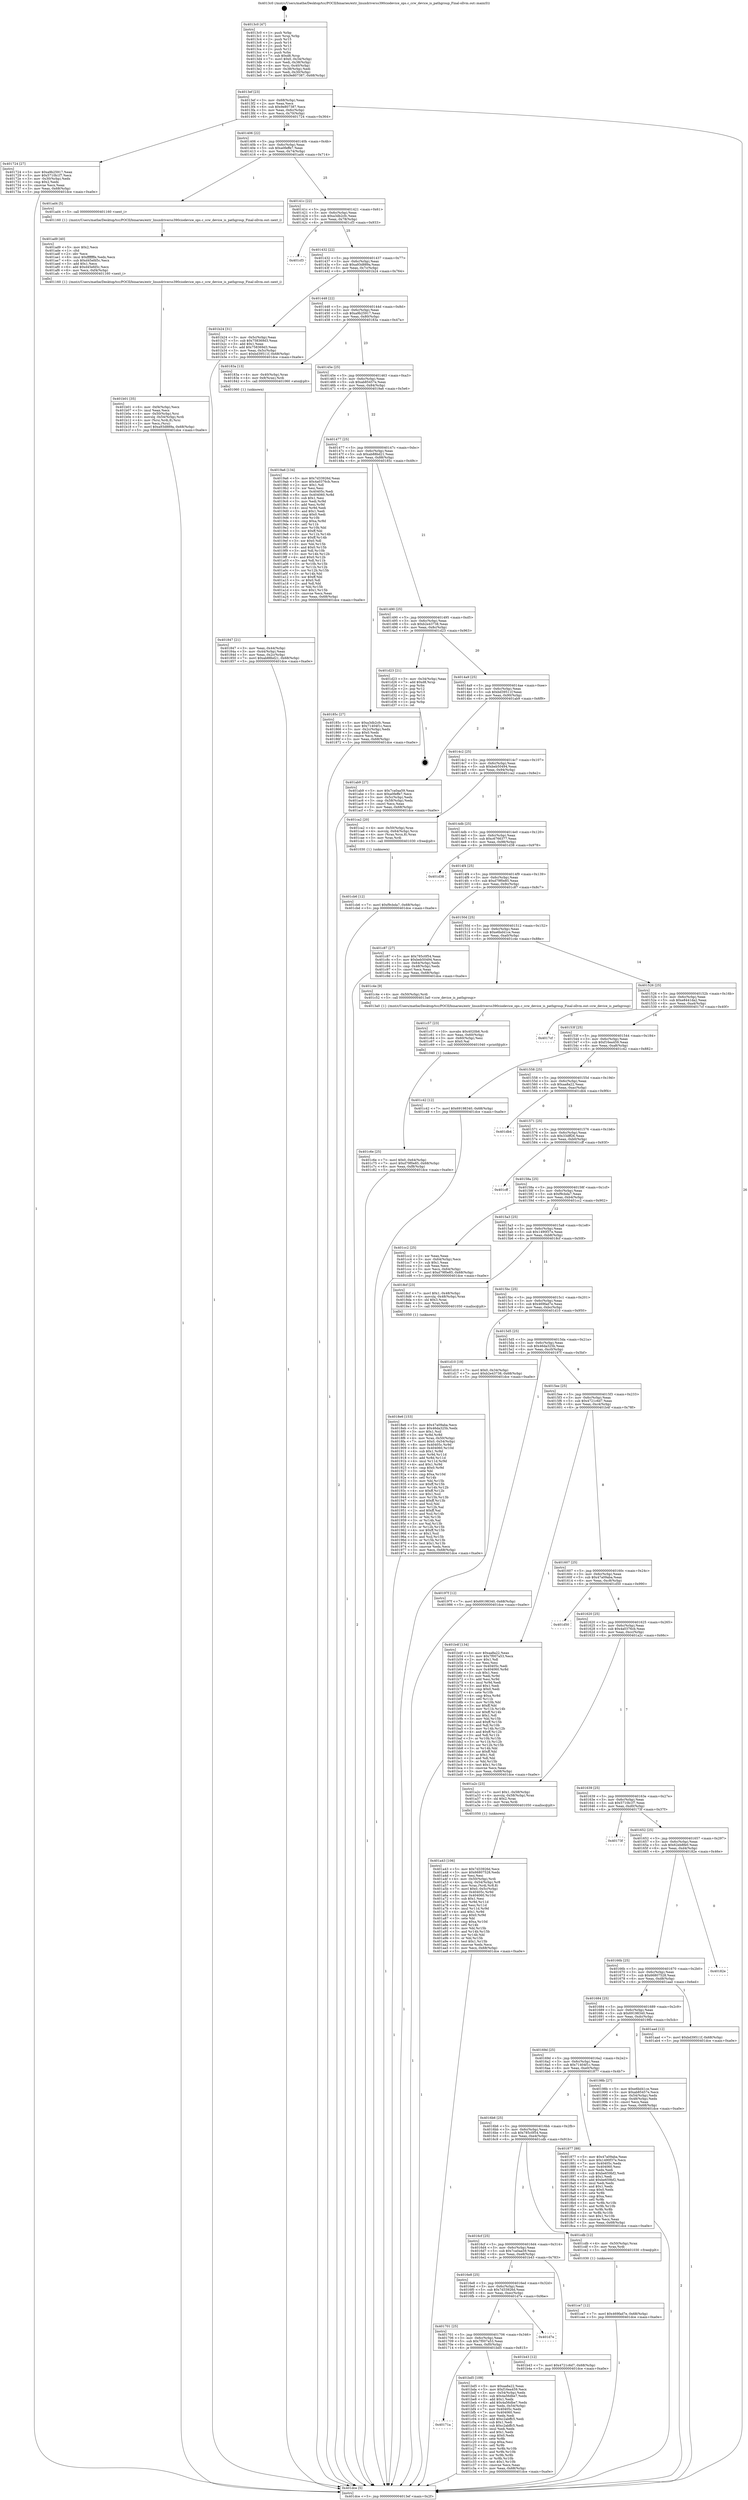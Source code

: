 digraph "0x4013c0" {
  label = "0x4013c0 (/mnt/c/Users/mathe/Desktop/tcc/POCII/binaries/extr_linuxdriverss390ciodevice_ops.c_ccw_device_is_pathgroup_Final-ollvm.out::main(0))"
  labelloc = "t"
  node[shape=record]

  Entry [label="",width=0.3,height=0.3,shape=circle,fillcolor=black,style=filled]
  "0x4013ef" [label="{
     0x4013ef [23]\l
     | [instrs]\l
     &nbsp;&nbsp;0x4013ef \<+3\>: mov -0x68(%rbp),%eax\l
     &nbsp;&nbsp;0x4013f2 \<+2\>: mov %eax,%ecx\l
     &nbsp;&nbsp;0x4013f4 \<+6\>: sub $0x9e807387,%ecx\l
     &nbsp;&nbsp;0x4013fa \<+3\>: mov %eax,-0x6c(%rbp)\l
     &nbsp;&nbsp;0x4013fd \<+3\>: mov %ecx,-0x70(%rbp)\l
     &nbsp;&nbsp;0x401400 \<+6\>: je 0000000000401724 \<main+0x364\>\l
  }"]
  "0x401724" [label="{
     0x401724 [27]\l
     | [instrs]\l
     &nbsp;&nbsp;0x401724 \<+5\>: mov $0xa9b25917,%eax\l
     &nbsp;&nbsp;0x401729 \<+5\>: mov $0x5710b1f7,%ecx\l
     &nbsp;&nbsp;0x40172e \<+3\>: mov -0x30(%rbp),%edx\l
     &nbsp;&nbsp;0x401731 \<+3\>: cmp $0x2,%edx\l
     &nbsp;&nbsp;0x401734 \<+3\>: cmovne %ecx,%eax\l
     &nbsp;&nbsp;0x401737 \<+3\>: mov %eax,-0x68(%rbp)\l
     &nbsp;&nbsp;0x40173a \<+5\>: jmp 0000000000401dce \<main+0xa0e\>\l
  }"]
  "0x401406" [label="{
     0x401406 [22]\l
     | [instrs]\l
     &nbsp;&nbsp;0x401406 \<+5\>: jmp 000000000040140b \<main+0x4b\>\l
     &nbsp;&nbsp;0x40140b \<+3\>: mov -0x6c(%rbp),%eax\l
     &nbsp;&nbsp;0x40140e \<+5\>: sub $0xa0feffe7,%eax\l
     &nbsp;&nbsp;0x401413 \<+3\>: mov %eax,-0x74(%rbp)\l
     &nbsp;&nbsp;0x401416 \<+6\>: je 0000000000401ad4 \<main+0x714\>\l
  }"]
  "0x401dce" [label="{
     0x401dce [5]\l
     | [instrs]\l
     &nbsp;&nbsp;0x401dce \<+5\>: jmp 00000000004013ef \<main+0x2f\>\l
  }"]
  "0x4013c0" [label="{
     0x4013c0 [47]\l
     | [instrs]\l
     &nbsp;&nbsp;0x4013c0 \<+1\>: push %rbp\l
     &nbsp;&nbsp;0x4013c1 \<+3\>: mov %rsp,%rbp\l
     &nbsp;&nbsp;0x4013c4 \<+2\>: push %r15\l
     &nbsp;&nbsp;0x4013c6 \<+2\>: push %r14\l
     &nbsp;&nbsp;0x4013c8 \<+2\>: push %r13\l
     &nbsp;&nbsp;0x4013ca \<+2\>: push %r12\l
     &nbsp;&nbsp;0x4013cc \<+1\>: push %rbx\l
     &nbsp;&nbsp;0x4013cd \<+7\>: sub $0xd8,%rsp\l
     &nbsp;&nbsp;0x4013d4 \<+7\>: movl $0x0,-0x34(%rbp)\l
     &nbsp;&nbsp;0x4013db \<+3\>: mov %edi,-0x38(%rbp)\l
     &nbsp;&nbsp;0x4013de \<+4\>: mov %rsi,-0x40(%rbp)\l
     &nbsp;&nbsp;0x4013e2 \<+3\>: mov -0x38(%rbp),%edi\l
     &nbsp;&nbsp;0x4013e5 \<+3\>: mov %edi,-0x30(%rbp)\l
     &nbsp;&nbsp;0x4013e8 \<+7\>: movl $0x9e807387,-0x68(%rbp)\l
  }"]
  Exit [label="",width=0.3,height=0.3,shape=circle,fillcolor=black,style=filled,peripheries=2]
  "0x401ad4" [label="{
     0x401ad4 [5]\l
     | [instrs]\l
     &nbsp;&nbsp;0x401ad4 \<+5\>: call 0000000000401160 \<next_i\>\l
     | [calls]\l
     &nbsp;&nbsp;0x401160 \{1\} (/mnt/c/Users/mathe/Desktop/tcc/POCII/binaries/extr_linuxdriverss390ciodevice_ops.c_ccw_device_is_pathgroup_Final-ollvm.out::next_i)\l
  }"]
  "0x40141c" [label="{
     0x40141c [22]\l
     | [instrs]\l
     &nbsp;&nbsp;0x40141c \<+5\>: jmp 0000000000401421 \<main+0x61\>\l
     &nbsp;&nbsp;0x401421 \<+3\>: mov -0x6c(%rbp),%eax\l
     &nbsp;&nbsp;0x401424 \<+5\>: sub $0xa3db2cfc,%eax\l
     &nbsp;&nbsp;0x401429 \<+3\>: mov %eax,-0x78(%rbp)\l
     &nbsp;&nbsp;0x40142c \<+6\>: je 0000000000401cf3 \<main+0x933\>\l
  }"]
  "0x401ce7" [label="{
     0x401ce7 [12]\l
     | [instrs]\l
     &nbsp;&nbsp;0x401ce7 \<+7\>: movl $0x469fad7e,-0x68(%rbp)\l
     &nbsp;&nbsp;0x401cee \<+5\>: jmp 0000000000401dce \<main+0xa0e\>\l
  }"]
  "0x401cf3" [label="{
     0x401cf3\l
  }", style=dashed]
  "0x401432" [label="{
     0x401432 [22]\l
     | [instrs]\l
     &nbsp;&nbsp;0x401432 \<+5\>: jmp 0000000000401437 \<main+0x77\>\l
     &nbsp;&nbsp;0x401437 \<+3\>: mov -0x6c(%rbp),%eax\l
     &nbsp;&nbsp;0x40143a \<+5\>: sub $0xa93d889a,%eax\l
     &nbsp;&nbsp;0x40143f \<+3\>: mov %eax,-0x7c(%rbp)\l
     &nbsp;&nbsp;0x401442 \<+6\>: je 0000000000401b24 \<main+0x764\>\l
  }"]
  "0x401cb6" [label="{
     0x401cb6 [12]\l
     | [instrs]\l
     &nbsp;&nbsp;0x401cb6 \<+7\>: movl $0xf9cbda7,-0x68(%rbp)\l
     &nbsp;&nbsp;0x401cbd \<+5\>: jmp 0000000000401dce \<main+0xa0e\>\l
  }"]
  "0x401b24" [label="{
     0x401b24 [31]\l
     | [instrs]\l
     &nbsp;&nbsp;0x401b24 \<+3\>: mov -0x5c(%rbp),%eax\l
     &nbsp;&nbsp;0x401b27 \<+5\>: sub $0x758369d3,%eax\l
     &nbsp;&nbsp;0x401b2c \<+3\>: add $0x1,%eax\l
     &nbsp;&nbsp;0x401b2f \<+5\>: add $0x758369d3,%eax\l
     &nbsp;&nbsp;0x401b34 \<+3\>: mov %eax,-0x5c(%rbp)\l
     &nbsp;&nbsp;0x401b37 \<+7\>: movl $0xbd39511f,-0x68(%rbp)\l
     &nbsp;&nbsp;0x401b3e \<+5\>: jmp 0000000000401dce \<main+0xa0e\>\l
  }"]
  "0x401448" [label="{
     0x401448 [22]\l
     | [instrs]\l
     &nbsp;&nbsp;0x401448 \<+5\>: jmp 000000000040144d \<main+0x8d\>\l
     &nbsp;&nbsp;0x40144d \<+3\>: mov -0x6c(%rbp),%eax\l
     &nbsp;&nbsp;0x401450 \<+5\>: sub $0xa9b25917,%eax\l
     &nbsp;&nbsp;0x401455 \<+3\>: mov %eax,-0x80(%rbp)\l
     &nbsp;&nbsp;0x401458 \<+6\>: je 000000000040183a \<main+0x47a\>\l
  }"]
  "0x401c6e" [label="{
     0x401c6e [25]\l
     | [instrs]\l
     &nbsp;&nbsp;0x401c6e \<+7\>: movl $0x0,-0x64(%rbp)\l
     &nbsp;&nbsp;0x401c75 \<+7\>: movl $0xd79f0e85,-0x68(%rbp)\l
     &nbsp;&nbsp;0x401c7c \<+6\>: mov %eax,-0xf8(%rbp)\l
     &nbsp;&nbsp;0x401c82 \<+5\>: jmp 0000000000401dce \<main+0xa0e\>\l
  }"]
  "0x40183a" [label="{
     0x40183a [13]\l
     | [instrs]\l
     &nbsp;&nbsp;0x40183a \<+4\>: mov -0x40(%rbp),%rax\l
     &nbsp;&nbsp;0x40183e \<+4\>: mov 0x8(%rax),%rdi\l
     &nbsp;&nbsp;0x401842 \<+5\>: call 0000000000401060 \<atoi@plt\>\l
     | [calls]\l
     &nbsp;&nbsp;0x401060 \{1\} (unknown)\l
  }"]
  "0x40145e" [label="{
     0x40145e [25]\l
     | [instrs]\l
     &nbsp;&nbsp;0x40145e \<+5\>: jmp 0000000000401463 \<main+0xa3\>\l
     &nbsp;&nbsp;0x401463 \<+3\>: mov -0x6c(%rbp),%eax\l
     &nbsp;&nbsp;0x401466 \<+5\>: sub $0xab85457e,%eax\l
     &nbsp;&nbsp;0x40146b \<+6\>: mov %eax,-0x84(%rbp)\l
     &nbsp;&nbsp;0x401471 \<+6\>: je 00000000004019a6 \<main+0x5e6\>\l
  }"]
  "0x401847" [label="{
     0x401847 [21]\l
     | [instrs]\l
     &nbsp;&nbsp;0x401847 \<+3\>: mov %eax,-0x44(%rbp)\l
     &nbsp;&nbsp;0x40184a \<+3\>: mov -0x44(%rbp),%eax\l
     &nbsp;&nbsp;0x40184d \<+3\>: mov %eax,-0x2c(%rbp)\l
     &nbsp;&nbsp;0x401850 \<+7\>: movl $0xab88bd21,-0x68(%rbp)\l
     &nbsp;&nbsp;0x401857 \<+5\>: jmp 0000000000401dce \<main+0xa0e\>\l
  }"]
  "0x401c57" [label="{
     0x401c57 [23]\l
     | [instrs]\l
     &nbsp;&nbsp;0x401c57 \<+10\>: movabs $0x4020b6,%rdi\l
     &nbsp;&nbsp;0x401c61 \<+3\>: mov %eax,-0x60(%rbp)\l
     &nbsp;&nbsp;0x401c64 \<+3\>: mov -0x60(%rbp),%esi\l
     &nbsp;&nbsp;0x401c67 \<+2\>: mov $0x0,%al\l
     &nbsp;&nbsp;0x401c69 \<+5\>: call 0000000000401040 \<printf@plt\>\l
     | [calls]\l
     &nbsp;&nbsp;0x401040 \{1\} (unknown)\l
  }"]
  "0x4019a6" [label="{
     0x4019a6 [134]\l
     | [instrs]\l
     &nbsp;&nbsp;0x4019a6 \<+5\>: mov $0x7d33926d,%eax\l
     &nbsp;&nbsp;0x4019ab \<+5\>: mov $0x4a0376cb,%ecx\l
     &nbsp;&nbsp;0x4019b0 \<+2\>: mov $0x1,%dl\l
     &nbsp;&nbsp;0x4019b2 \<+2\>: xor %esi,%esi\l
     &nbsp;&nbsp;0x4019b4 \<+7\>: mov 0x40405c,%edi\l
     &nbsp;&nbsp;0x4019bb \<+8\>: mov 0x404060,%r8d\l
     &nbsp;&nbsp;0x4019c3 \<+3\>: sub $0x1,%esi\l
     &nbsp;&nbsp;0x4019c6 \<+3\>: mov %edi,%r9d\l
     &nbsp;&nbsp;0x4019c9 \<+3\>: add %esi,%r9d\l
     &nbsp;&nbsp;0x4019cc \<+4\>: imul %r9d,%edi\l
     &nbsp;&nbsp;0x4019d0 \<+3\>: and $0x1,%edi\l
     &nbsp;&nbsp;0x4019d3 \<+3\>: cmp $0x0,%edi\l
     &nbsp;&nbsp;0x4019d6 \<+4\>: sete %r10b\l
     &nbsp;&nbsp;0x4019da \<+4\>: cmp $0xa,%r8d\l
     &nbsp;&nbsp;0x4019de \<+4\>: setl %r11b\l
     &nbsp;&nbsp;0x4019e2 \<+3\>: mov %r10b,%bl\l
     &nbsp;&nbsp;0x4019e5 \<+3\>: xor $0xff,%bl\l
     &nbsp;&nbsp;0x4019e8 \<+3\>: mov %r11b,%r14b\l
     &nbsp;&nbsp;0x4019eb \<+4\>: xor $0xff,%r14b\l
     &nbsp;&nbsp;0x4019ef \<+3\>: xor $0x0,%dl\l
     &nbsp;&nbsp;0x4019f2 \<+3\>: mov %bl,%r15b\l
     &nbsp;&nbsp;0x4019f5 \<+4\>: and $0x0,%r15b\l
     &nbsp;&nbsp;0x4019f9 \<+3\>: and %dl,%r10b\l
     &nbsp;&nbsp;0x4019fc \<+3\>: mov %r14b,%r12b\l
     &nbsp;&nbsp;0x4019ff \<+4\>: and $0x0,%r12b\l
     &nbsp;&nbsp;0x401a03 \<+3\>: and %dl,%r11b\l
     &nbsp;&nbsp;0x401a06 \<+3\>: or %r10b,%r15b\l
     &nbsp;&nbsp;0x401a09 \<+3\>: or %r11b,%r12b\l
     &nbsp;&nbsp;0x401a0c \<+3\>: xor %r12b,%r15b\l
     &nbsp;&nbsp;0x401a0f \<+3\>: or %r14b,%bl\l
     &nbsp;&nbsp;0x401a12 \<+3\>: xor $0xff,%bl\l
     &nbsp;&nbsp;0x401a15 \<+3\>: or $0x0,%dl\l
     &nbsp;&nbsp;0x401a18 \<+2\>: and %dl,%bl\l
     &nbsp;&nbsp;0x401a1a \<+3\>: or %bl,%r15b\l
     &nbsp;&nbsp;0x401a1d \<+4\>: test $0x1,%r15b\l
     &nbsp;&nbsp;0x401a21 \<+3\>: cmovne %ecx,%eax\l
     &nbsp;&nbsp;0x401a24 \<+3\>: mov %eax,-0x68(%rbp)\l
     &nbsp;&nbsp;0x401a27 \<+5\>: jmp 0000000000401dce \<main+0xa0e\>\l
  }"]
  "0x401477" [label="{
     0x401477 [25]\l
     | [instrs]\l
     &nbsp;&nbsp;0x401477 \<+5\>: jmp 000000000040147c \<main+0xbc\>\l
     &nbsp;&nbsp;0x40147c \<+3\>: mov -0x6c(%rbp),%eax\l
     &nbsp;&nbsp;0x40147f \<+5\>: sub $0xab88bd21,%eax\l
     &nbsp;&nbsp;0x401484 \<+6\>: mov %eax,-0x88(%rbp)\l
     &nbsp;&nbsp;0x40148a \<+6\>: je 000000000040185c \<main+0x49c\>\l
  }"]
  "0x40171a" [label="{
     0x40171a\l
  }", style=dashed]
  "0x40185c" [label="{
     0x40185c [27]\l
     | [instrs]\l
     &nbsp;&nbsp;0x40185c \<+5\>: mov $0xa3db2cfc,%eax\l
     &nbsp;&nbsp;0x401861 \<+5\>: mov $0x71404f1c,%ecx\l
     &nbsp;&nbsp;0x401866 \<+3\>: mov -0x2c(%rbp),%edx\l
     &nbsp;&nbsp;0x401869 \<+3\>: cmp $0x0,%edx\l
     &nbsp;&nbsp;0x40186c \<+3\>: cmove %ecx,%eax\l
     &nbsp;&nbsp;0x40186f \<+3\>: mov %eax,-0x68(%rbp)\l
     &nbsp;&nbsp;0x401872 \<+5\>: jmp 0000000000401dce \<main+0xa0e\>\l
  }"]
  "0x401490" [label="{
     0x401490 [25]\l
     | [instrs]\l
     &nbsp;&nbsp;0x401490 \<+5\>: jmp 0000000000401495 \<main+0xd5\>\l
     &nbsp;&nbsp;0x401495 \<+3\>: mov -0x6c(%rbp),%eax\l
     &nbsp;&nbsp;0x401498 \<+5\>: sub $0xb2e43738,%eax\l
     &nbsp;&nbsp;0x40149d \<+6\>: mov %eax,-0x8c(%rbp)\l
     &nbsp;&nbsp;0x4014a3 \<+6\>: je 0000000000401d23 \<main+0x963\>\l
  }"]
  "0x401bd5" [label="{
     0x401bd5 [109]\l
     | [instrs]\l
     &nbsp;&nbsp;0x401bd5 \<+5\>: mov $0xaa8a22,%eax\l
     &nbsp;&nbsp;0x401bda \<+5\>: mov $0xf16ea459,%ecx\l
     &nbsp;&nbsp;0x401bdf \<+3\>: mov -0x54(%rbp),%edx\l
     &nbsp;&nbsp;0x401be2 \<+6\>: sub $0x4a56dbe7,%edx\l
     &nbsp;&nbsp;0x401be8 \<+3\>: add $0x1,%edx\l
     &nbsp;&nbsp;0x401beb \<+6\>: add $0x4a56dbe7,%edx\l
     &nbsp;&nbsp;0x401bf1 \<+3\>: mov %edx,-0x54(%rbp)\l
     &nbsp;&nbsp;0x401bf4 \<+7\>: mov 0x40405c,%edx\l
     &nbsp;&nbsp;0x401bfb \<+7\>: mov 0x404060,%esi\l
     &nbsp;&nbsp;0x401c02 \<+2\>: mov %edx,%edi\l
     &nbsp;&nbsp;0x401c04 \<+6\>: add $0xc2abffc5,%edi\l
     &nbsp;&nbsp;0x401c0a \<+3\>: sub $0x1,%edi\l
     &nbsp;&nbsp;0x401c0d \<+6\>: sub $0xc2abffc5,%edi\l
     &nbsp;&nbsp;0x401c13 \<+3\>: imul %edi,%edx\l
     &nbsp;&nbsp;0x401c16 \<+3\>: and $0x1,%edx\l
     &nbsp;&nbsp;0x401c19 \<+3\>: cmp $0x0,%edx\l
     &nbsp;&nbsp;0x401c1c \<+4\>: sete %r8b\l
     &nbsp;&nbsp;0x401c20 \<+3\>: cmp $0xa,%esi\l
     &nbsp;&nbsp;0x401c23 \<+4\>: setl %r9b\l
     &nbsp;&nbsp;0x401c27 \<+3\>: mov %r8b,%r10b\l
     &nbsp;&nbsp;0x401c2a \<+3\>: and %r9b,%r10b\l
     &nbsp;&nbsp;0x401c2d \<+3\>: xor %r9b,%r8b\l
     &nbsp;&nbsp;0x401c30 \<+3\>: or %r8b,%r10b\l
     &nbsp;&nbsp;0x401c33 \<+4\>: test $0x1,%r10b\l
     &nbsp;&nbsp;0x401c37 \<+3\>: cmovne %ecx,%eax\l
     &nbsp;&nbsp;0x401c3a \<+3\>: mov %eax,-0x68(%rbp)\l
     &nbsp;&nbsp;0x401c3d \<+5\>: jmp 0000000000401dce \<main+0xa0e\>\l
  }"]
  "0x401d23" [label="{
     0x401d23 [21]\l
     | [instrs]\l
     &nbsp;&nbsp;0x401d23 \<+3\>: mov -0x34(%rbp),%eax\l
     &nbsp;&nbsp;0x401d26 \<+7\>: add $0xd8,%rsp\l
     &nbsp;&nbsp;0x401d2d \<+1\>: pop %rbx\l
     &nbsp;&nbsp;0x401d2e \<+2\>: pop %r12\l
     &nbsp;&nbsp;0x401d30 \<+2\>: pop %r13\l
     &nbsp;&nbsp;0x401d32 \<+2\>: pop %r14\l
     &nbsp;&nbsp;0x401d34 \<+2\>: pop %r15\l
     &nbsp;&nbsp;0x401d36 \<+1\>: pop %rbp\l
     &nbsp;&nbsp;0x401d37 \<+1\>: ret\l
  }"]
  "0x4014a9" [label="{
     0x4014a9 [25]\l
     | [instrs]\l
     &nbsp;&nbsp;0x4014a9 \<+5\>: jmp 00000000004014ae \<main+0xee\>\l
     &nbsp;&nbsp;0x4014ae \<+3\>: mov -0x6c(%rbp),%eax\l
     &nbsp;&nbsp;0x4014b1 \<+5\>: sub $0xbd39511f,%eax\l
     &nbsp;&nbsp;0x4014b6 \<+6\>: mov %eax,-0x90(%rbp)\l
     &nbsp;&nbsp;0x4014bc \<+6\>: je 0000000000401ab9 \<main+0x6f9\>\l
  }"]
  "0x401701" [label="{
     0x401701 [25]\l
     | [instrs]\l
     &nbsp;&nbsp;0x401701 \<+5\>: jmp 0000000000401706 \<main+0x346\>\l
     &nbsp;&nbsp;0x401706 \<+3\>: mov -0x6c(%rbp),%eax\l
     &nbsp;&nbsp;0x401709 \<+5\>: sub $0x7f007a53,%eax\l
     &nbsp;&nbsp;0x40170e \<+6\>: mov %eax,-0xf0(%rbp)\l
     &nbsp;&nbsp;0x401714 \<+6\>: je 0000000000401bd5 \<main+0x815\>\l
  }"]
  "0x401ab9" [label="{
     0x401ab9 [27]\l
     | [instrs]\l
     &nbsp;&nbsp;0x401ab9 \<+5\>: mov $0x7ca0aa59,%eax\l
     &nbsp;&nbsp;0x401abe \<+5\>: mov $0xa0feffe7,%ecx\l
     &nbsp;&nbsp;0x401ac3 \<+3\>: mov -0x5c(%rbp),%edx\l
     &nbsp;&nbsp;0x401ac6 \<+3\>: cmp -0x58(%rbp),%edx\l
     &nbsp;&nbsp;0x401ac9 \<+3\>: cmovl %ecx,%eax\l
     &nbsp;&nbsp;0x401acc \<+3\>: mov %eax,-0x68(%rbp)\l
     &nbsp;&nbsp;0x401acf \<+5\>: jmp 0000000000401dce \<main+0xa0e\>\l
  }"]
  "0x4014c2" [label="{
     0x4014c2 [25]\l
     | [instrs]\l
     &nbsp;&nbsp;0x4014c2 \<+5\>: jmp 00000000004014c7 \<main+0x107\>\l
     &nbsp;&nbsp;0x4014c7 \<+3\>: mov -0x6c(%rbp),%eax\l
     &nbsp;&nbsp;0x4014ca \<+5\>: sub $0xbeb50494,%eax\l
     &nbsp;&nbsp;0x4014cf \<+6\>: mov %eax,-0x94(%rbp)\l
     &nbsp;&nbsp;0x4014d5 \<+6\>: je 0000000000401ca2 \<main+0x8e2\>\l
  }"]
  "0x401d7e" [label="{
     0x401d7e\l
  }", style=dashed]
  "0x401ca2" [label="{
     0x401ca2 [20]\l
     | [instrs]\l
     &nbsp;&nbsp;0x401ca2 \<+4\>: mov -0x50(%rbp),%rax\l
     &nbsp;&nbsp;0x401ca6 \<+4\>: movslq -0x64(%rbp),%rcx\l
     &nbsp;&nbsp;0x401caa \<+4\>: mov (%rax,%rcx,8),%rax\l
     &nbsp;&nbsp;0x401cae \<+3\>: mov %rax,%rdi\l
     &nbsp;&nbsp;0x401cb1 \<+5\>: call 0000000000401030 \<free@plt\>\l
     | [calls]\l
     &nbsp;&nbsp;0x401030 \{1\} (unknown)\l
  }"]
  "0x4014db" [label="{
     0x4014db [25]\l
     | [instrs]\l
     &nbsp;&nbsp;0x4014db \<+5\>: jmp 00000000004014e0 \<main+0x120\>\l
     &nbsp;&nbsp;0x4014e0 \<+3\>: mov -0x6c(%rbp),%eax\l
     &nbsp;&nbsp;0x4014e3 \<+5\>: sub $0xc6766377,%eax\l
     &nbsp;&nbsp;0x4014e8 \<+6\>: mov %eax,-0x98(%rbp)\l
     &nbsp;&nbsp;0x4014ee \<+6\>: je 0000000000401d38 \<main+0x978\>\l
  }"]
  "0x4016e8" [label="{
     0x4016e8 [25]\l
     | [instrs]\l
     &nbsp;&nbsp;0x4016e8 \<+5\>: jmp 00000000004016ed \<main+0x32d\>\l
     &nbsp;&nbsp;0x4016ed \<+3\>: mov -0x6c(%rbp),%eax\l
     &nbsp;&nbsp;0x4016f0 \<+5\>: sub $0x7d33926d,%eax\l
     &nbsp;&nbsp;0x4016f5 \<+6\>: mov %eax,-0xec(%rbp)\l
     &nbsp;&nbsp;0x4016fb \<+6\>: je 0000000000401d7e \<main+0x9be\>\l
  }"]
  "0x401d38" [label="{
     0x401d38\l
  }", style=dashed]
  "0x4014f4" [label="{
     0x4014f4 [25]\l
     | [instrs]\l
     &nbsp;&nbsp;0x4014f4 \<+5\>: jmp 00000000004014f9 \<main+0x139\>\l
     &nbsp;&nbsp;0x4014f9 \<+3\>: mov -0x6c(%rbp),%eax\l
     &nbsp;&nbsp;0x4014fc \<+5\>: sub $0xd79f0e85,%eax\l
     &nbsp;&nbsp;0x401501 \<+6\>: mov %eax,-0x9c(%rbp)\l
     &nbsp;&nbsp;0x401507 \<+6\>: je 0000000000401c87 \<main+0x8c7\>\l
  }"]
  "0x401b43" [label="{
     0x401b43 [12]\l
     | [instrs]\l
     &nbsp;&nbsp;0x401b43 \<+7\>: movl $0x4721c6d7,-0x68(%rbp)\l
     &nbsp;&nbsp;0x401b4a \<+5\>: jmp 0000000000401dce \<main+0xa0e\>\l
  }"]
  "0x401c87" [label="{
     0x401c87 [27]\l
     | [instrs]\l
     &nbsp;&nbsp;0x401c87 \<+5\>: mov $0x785c0f54,%eax\l
     &nbsp;&nbsp;0x401c8c \<+5\>: mov $0xbeb50494,%ecx\l
     &nbsp;&nbsp;0x401c91 \<+3\>: mov -0x64(%rbp),%edx\l
     &nbsp;&nbsp;0x401c94 \<+3\>: cmp -0x48(%rbp),%edx\l
     &nbsp;&nbsp;0x401c97 \<+3\>: cmovl %ecx,%eax\l
     &nbsp;&nbsp;0x401c9a \<+3\>: mov %eax,-0x68(%rbp)\l
     &nbsp;&nbsp;0x401c9d \<+5\>: jmp 0000000000401dce \<main+0xa0e\>\l
  }"]
  "0x40150d" [label="{
     0x40150d [25]\l
     | [instrs]\l
     &nbsp;&nbsp;0x40150d \<+5\>: jmp 0000000000401512 \<main+0x152\>\l
     &nbsp;&nbsp;0x401512 \<+3\>: mov -0x6c(%rbp),%eax\l
     &nbsp;&nbsp;0x401515 \<+5\>: sub $0xe6bd41ce,%eax\l
     &nbsp;&nbsp;0x40151a \<+6\>: mov %eax,-0xa0(%rbp)\l
     &nbsp;&nbsp;0x401520 \<+6\>: je 0000000000401c4e \<main+0x88e\>\l
  }"]
  "0x4016cf" [label="{
     0x4016cf [25]\l
     | [instrs]\l
     &nbsp;&nbsp;0x4016cf \<+5\>: jmp 00000000004016d4 \<main+0x314\>\l
     &nbsp;&nbsp;0x4016d4 \<+3\>: mov -0x6c(%rbp),%eax\l
     &nbsp;&nbsp;0x4016d7 \<+5\>: sub $0x7ca0aa59,%eax\l
     &nbsp;&nbsp;0x4016dc \<+6\>: mov %eax,-0xe8(%rbp)\l
     &nbsp;&nbsp;0x4016e2 \<+6\>: je 0000000000401b43 \<main+0x783\>\l
  }"]
  "0x401c4e" [label="{
     0x401c4e [9]\l
     | [instrs]\l
     &nbsp;&nbsp;0x401c4e \<+4\>: mov -0x50(%rbp),%rdi\l
     &nbsp;&nbsp;0x401c52 \<+5\>: call 00000000004013a0 \<ccw_device_is_pathgroup\>\l
     | [calls]\l
     &nbsp;&nbsp;0x4013a0 \{1\} (/mnt/c/Users/mathe/Desktop/tcc/POCII/binaries/extr_linuxdriverss390ciodevice_ops.c_ccw_device_is_pathgroup_Final-ollvm.out::ccw_device_is_pathgroup)\l
  }"]
  "0x401526" [label="{
     0x401526 [25]\l
     | [instrs]\l
     &nbsp;&nbsp;0x401526 \<+5\>: jmp 000000000040152b \<main+0x16b\>\l
     &nbsp;&nbsp;0x40152b \<+3\>: mov -0x6c(%rbp),%eax\l
     &nbsp;&nbsp;0x40152e \<+5\>: sub $0xe8441da2,%eax\l
     &nbsp;&nbsp;0x401533 \<+6\>: mov %eax,-0xa4(%rbp)\l
     &nbsp;&nbsp;0x401539 \<+6\>: je 00000000004017cf \<main+0x40f\>\l
  }"]
  "0x401cdb" [label="{
     0x401cdb [12]\l
     | [instrs]\l
     &nbsp;&nbsp;0x401cdb \<+4\>: mov -0x50(%rbp),%rax\l
     &nbsp;&nbsp;0x401cdf \<+3\>: mov %rax,%rdi\l
     &nbsp;&nbsp;0x401ce2 \<+5\>: call 0000000000401030 \<free@plt\>\l
     | [calls]\l
     &nbsp;&nbsp;0x401030 \{1\} (unknown)\l
  }"]
  "0x4017cf" [label="{
     0x4017cf\l
  }", style=dashed]
  "0x40153f" [label="{
     0x40153f [25]\l
     | [instrs]\l
     &nbsp;&nbsp;0x40153f \<+5\>: jmp 0000000000401544 \<main+0x184\>\l
     &nbsp;&nbsp;0x401544 \<+3\>: mov -0x6c(%rbp),%eax\l
     &nbsp;&nbsp;0x401547 \<+5\>: sub $0xf16ea459,%eax\l
     &nbsp;&nbsp;0x40154c \<+6\>: mov %eax,-0xa8(%rbp)\l
     &nbsp;&nbsp;0x401552 \<+6\>: je 0000000000401c42 \<main+0x882\>\l
  }"]
  "0x401b01" [label="{
     0x401b01 [35]\l
     | [instrs]\l
     &nbsp;&nbsp;0x401b01 \<+6\>: mov -0xf4(%rbp),%ecx\l
     &nbsp;&nbsp;0x401b07 \<+3\>: imul %eax,%ecx\l
     &nbsp;&nbsp;0x401b0a \<+4\>: mov -0x50(%rbp),%rsi\l
     &nbsp;&nbsp;0x401b0e \<+4\>: movslq -0x54(%rbp),%rdi\l
     &nbsp;&nbsp;0x401b12 \<+4\>: mov (%rsi,%rdi,8),%rsi\l
     &nbsp;&nbsp;0x401b16 \<+2\>: mov %ecx,(%rsi)\l
     &nbsp;&nbsp;0x401b18 \<+7\>: movl $0xa93d889a,-0x68(%rbp)\l
     &nbsp;&nbsp;0x401b1f \<+5\>: jmp 0000000000401dce \<main+0xa0e\>\l
  }"]
  "0x401c42" [label="{
     0x401c42 [12]\l
     | [instrs]\l
     &nbsp;&nbsp;0x401c42 \<+7\>: movl $0x69198340,-0x68(%rbp)\l
     &nbsp;&nbsp;0x401c49 \<+5\>: jmp 0000000000401dce \<main+0xa0e\>\l
  }"]
  "0x401558" [label="{
     0x401558 [25]\l
     | [instrs]\l
     &nbsp;&nbsp;0x401558 \<+5\>: jmp 000000000040155d \<main+0x19d\>\l
     &nbsp;&nbsp;0x40155d \<+3\>: mov -0x6c(%rbp),%eax\l
     &nbsp;&nbsp;0x401560 \<+5\>: sub $0xaa8a22,%eax\l
     &nbsp;&nbsp;0x401565 \<+6\>: mov %eax,-0xac(%rbp)\l
     &nbsp;&nbsp;0x40156b \<+6\>: je 0000000000401db4 \<main+0x9f4\>\l
  }"]
  "0x401ad9" [label="{
     0x401ad9 [40]\l
     | [instrs]\l
     &nbsp;&nbsp;0x401ad9 \<+5\>: mov $0x2,%ecx\l
     &nbsp;&nbsp;0x401ade \<+1\>: cltd\l
     &nbsp;&nbsp;0x401adf \<+2\>: idiv %ecx\l
     &nbsp;&nbsp;0x401ae1 \<+6\>: imul $0xfffffffe,%edx,%ecx\l
     &nbsp;&nbsp;0x401ae7 \<+6\>: sub $0xd45efd5c,%ecx\l
     &nbsp;&nbsp;0x401aed \<+3\>: add $0x1,%ecx\l
     &nbsp;&nbsp;0x401af0 \<+6\>: add $0xd45efd5c,%ecx\l
     &nbsp;&nbsp;0x401af6 \<+6\>: mov %ecx,-0xf4(%rbp)\l
     &nbsp;&nbsp;0x401afc \<+5\>: call 0000000000401160 \<next_i\>\l
     | [calls]\l
     &nbsp;&nbsp;0x401160 \{1\} (/mnt/c/Users/mathe/Desktop/tcc/POCII/binaries/extr_linuxdriverss390ciodevice_ops.c_ccw_device_is_pathgroup_Final-ollvm.out::next_i)\l
  }"]
  "0x401db4" [label="{
     0x401db4\l
  }", style=dashed]
  "0x401571" [label="{
     0x401571 [25]\l
     | [instrs]\l
     &nbsp;&nbsp;0x401571 \<+5\>: jmp 0000000000401576 \<main+0x1b6\>\l
     &nbsp;&nbsp;0x401576 \<+3\>: mov -0x6c(%rbp),%eax\l
     &nbsp;&nbsp;0x401579 \<+5\>: sub $0x33dff26,%eax\l
     &nbsp;&nbsp;0x40157e \<+6\>: mov %eax,-0xb0(%rbp)\l
     &nbsp;&nbsp;0x401584 \<+6\>: je 0000000000401cff \<main+0x93f\>\l
  }"]
  "0x401a43" [label="{
     0x401a43 [106]\l
     | [instrs]\l
     &nbsp;&nbsp;0x401a43 \<+5\>: mov $0x7d33926d,%ecx\l
     &nbsp;&nbsp;0x401a48 \<+5\>: mov $0x66807528,%edx\l
     &nbsp;&nbsp;0x401a4d \<+2\>: xor %esi,%esi\l
     &nbsp;&nbsp;0x401a4f \<+4\>: mov -0x50(%rbp),%rdi\l
     &nbsp;&nbsp;0x401a53 \<+4\>: movslq -0x54(%rbp),%r8\l
     &nbsp;&nbsp;0x401a57 \<+4\>: mov %rax,(%rdi,%r8,8)\l
     &nbsp;&nbsp;0x401a5b \<+7\>: movl $0x0,-0x5c(%rbp)\l
     &nbsp;&nbsp;0x401a62 \<+8\>: mov 0x40405c,%r9d\l
     &nbsp;&nbsp;0x401a6a \<+8\>: mov 0x404060,%r10d\l
     &nbsp;&nbsp;0x401a72 \<+3\>: sub $0x1,%esi\l
     &nbsp;&nbsp;0x401a75 \<+3\>: mov %r9d,%r11d\l
     &nbsp;&nbsp;0x401a78 \<+3\>: add %esi,%r11d\l
     &nbsp;&nbsp;0x401a7b \<+4\>: imul %r11d,%r9d\l
     &nbsp;&nbsp;0x401a7f \<+4\>: and $0x1,%r9d\l
     &nbsp;&nbsp;0x401a83 \<+4\>: cmp $0x0,%r9d\l
     &nbsp;&nbsp;0x401a87 \<+3\>: sete %bl\l
     &nbsp;&nbsp;0x401a8a \<+4\>: cmp $0xa,%r10d\l
     &nbsp;&nbsp;0x401a8e \<+4\>: setl %r14b\l
     &nbsp;&nbsp;0x401a92 \<+3\>: mov %bl,%r15b\l
     &nbsp;&nbsp;0x401a95 \<+3\>: and %r14b,%r15b\l
     &nbsp;&nbsp;0x401a98 \<+3\>: xor %r14b,%bl\l
     &nbsp;&nbsp;0x401a9b \<+3\>: or %bl,%r15b\l
     &nbsp;&nbsp;0x401a9e \<+4\>: test $0x1,%r15b\l
     &nbsp;&nbsp;0x401aa2 \<+3\>: cmovne %edx,%ecx\l
     &nbsp;&nbsp;0x401aa5 \<+3\>: mov %ecx,-0x68(%rbp)\l
     &nbsp;&nbsp;0x401aa8 \<+5\>: jmp 0000000000401dce \<main+0xa0e\>\l
  }"]
  "0x401cff" [label="{
     0x401cff\l
  }", style=dashed]
  "0x40158a" [label="{
     0x40158a [25]\l
     | [instrs]\l
     &nbsp;&nbsp;0x40158a \<+5\>: jmp 000000000040158f \<main+0x1cf\>\l
     &nbsp;&nbsp;0x40158f \<+3\>: mov -0x6c(%rbp),%eax\l
     &nbsp;&nbsp;0x401592 \<+5\>: sub $0xf9cbda7,%eax\l
     &nbsp;&nbsp;0x401597 \<+6\>: mov %eax,-0xb4(%rbp)\l
     &nbsp;&nbsp;0x40159d \<+6\>: je 0000000000401cc2 \<main+0x902\>\l
  }"]
  "0x4018e6" [label="{
     0x4018e6 [153]\l
     | [instrs]\l
     &nbsp;&nbsp;0x4018e6 \<+5\>: mov $0x47a09aba,%ecx\l
     &nbsp;&nbsp;0x4018eb \<+5\>: mov $0x46da325b,%edx\l
     &nbsp;&nbsp;0x4018f0 \<+3\>: mov $0x1,%sil\l
     &nbsp;&nbsp;0x4018f3 \<+3\>: xor %r8d,%r8d\l
     &nbsp;&nbsp;0x4018f6 \<+4\>: mov %rax,-0x50(%rbp)\l
     &nbsp;&nbsp;0x4018fa \<+7\>: movl $0x0,-0x54(%rbp)\l
     &nbsp;&nbsp;0x401901 \<+8\>: mov 0x40405c,%r9d\l
     &nbsp;&nbsp;0x401909 \<+8\>: mov 0x404060,%r10d\l
     &nbsp;&nbsp;0x401911 \<+4\>: sub $0x1,%r8d\l
     &nbsp;&nbsp;0x401915 \<+3\>: mov %r9d,%r11d\l
     &nbsp;&nbsp;0x401918 \<+3\>: add %r8d,%r11d\l
     &nbsp;&nbsp;0x40191b \<+4\>: imul %r11d,%r9d\l
     &nbsp;&nbsp;0x40191f \<+4\>: and $0x1,%r9d\l
     &nbsp;&nbsp;0x401923 \<+4\>: cmp $0x0,%r9d\l
     &nbsp;&nbsp;0x401927 \<+3\>: sete %bl\l
     &nbsp;&nbsp;0x40192a \<+4\>: cmp $0xa,%r10d\l
     &nbsp;&nbsp;0x40192e \<+4\>: setl %r14b\l
     &nbsp;&nbsp;0x401932 \<+3\>: mov %bl,%r15b\l
     &nbsp;&nbsp;0x401935 \<+4\>: xor $0xff,%r15b\l
     &nbsp;&nbsp;0x401939 \<+3\>: mov %r14b,%r12b\l
     &nbsp;&nbsp;0x40193c \<+4\>: xor $0xff,%r12b\l
     &nbsp;&nbsp;0x401940 \<+4\>: xor $0x1,%sil\l
     &nbsp;&nbsp;0x401944 \<+3\>: mov %r15b,%r13b\l
     &nbsp;&nbsp;0x401947 \<+4\>: and $0xff,%r13b\l
     &nbsp;&nbsp;0x40194b \<+3\>: and %sil,%bl\l
     &nbsp;&nbsp;0x40194e \<+3\>: mov %r12b,%al\l
     &nbsp;&nbsp;0x401951 \<+2\>: and $0xff,%al\l
     &nbsp;&nbsp;0x401953 \<+3\>: and %sil,%r14b\l
     &nbsp;&nbsp;0x401956 \<+3\>: or %bl,%r13b\l
     &nbsp;&nbsp;0x401959 \<+3\>: or %r14b,%al\l
     &nbsp;&nbsp;0x40195c \<+3\>: xor %al,%r13b\l
     &nbsp;&nbsp;0x40195f \<+3\>: or %r12b,%r15b\l
     &nbsp;&nbsp;0x401962 \<+4\>: xor $0xff,%r15b\l
     &nbsp;&nbsp;0x401966 \<+4\>: or $0x1,%sil\l
     &nbsp;&nbsp;0x40196a \<+3\>: and %sil,%r15b\l
     &nbsp;&nbsp;0x40196d \<+3\>: or %r15b,%r13b\l
     &nbsp;&nbsp;0x401970 \<+4\>: test $0x1,%r13b\l
     &nbsp;&nbsp;0x401974 \<+3\>: cmovne %edx,%ecx\l
     &nbsp;&nbsp;0x401977 \<+3\>: mov %ecx,-0x68(%rbp)\l
     &nbsp;&nbsp;0x40197a \<+5\>: jmp 0000000000401dce \<main+0xa0e\>\l
  }"]
  "0x401cc2" [label="{
     0x401cc2 [25]\l
     | [instrs]\l
     &nbsp;&nbsp;0x401cc2 \<+2\>: xor %eax,%eax\l
     &nbsp;&nbsp;0x401cc4 \<+3\>: mov -0x64(%rbp),%ecx\l
     &nbsp;&nbsp;0x401cc7 \<+3\>: sub $0x1,%eax\l
     &nbsp;&nbsp;0x401cca \<+2\>: sub %eax,%ecx\l
     &nbsp;&nbsp;0x401ccc \<+3\>: mov %ecx,-0x64(%rbp)\l
     &nbsp;&nbsp;0x401ccf \<+7\>: movl $0xd79f0e85,-0x68(%rbp)\l
     &nbsp;&nbsp;0x401cd6 \<+5\>: jmp 0000000000401dce \<main+0xa0e\>\l
  }"]
  "0x4015a3" [label="{
     0x4015a3 [25]\l
     | [instrs]\l
     &nbsp;&nbsp;0x4015a3 \<+5\>: jmp 00000000004015a8 \<main+0x1e8\>\l
     &nbsp;&nbsp;0x4015a8 \<+3\>: mov -0x6c(%rbp),%eax\l
     &nbsp;&nbsp;0x4015ab \<+5\>: sub $0x1490f37e,%eax\l
     &nbsp;&nbsp;0x4015b0 \<+6\>: mov %eax,-0xb8(%rbp)\l
     &nbsp;&nbsp;0x4015b6 \<+6\>: je 00000000004018cf \<main+0x50f\>\l
  }"]
  "0x4016b6" [label="{
     0x4016b6 [25]\l
     | [instrs]\l
     &nbsp;&nbsp;0x4016b6 \<+5\>: jmp 00000000004016bb \<main+0x2fb\>\l
     &nbsp;&nbsp;0x4016bb \<+3\>: mov -0x6c(%rbp),%eax\l
     &nbsp;&nbsp;0x4016be \<+5\>: sub $0x785c0f54,%eax\l
     &nbsp;&nbsp;0x4016c3 \<+6\>: mov %eax,-0xe4(%rbp)\l
     &nbsp;&nbsp;0x4016c9 \<+6\>: je 0000000000401cdb \<main+0x91b\>\l
  }"]
  "0x4018cf" [label="{
     0x4018cf [23]\l
     | [instrs]\l
     &nbsp;&nbsp;0x4018cf \<+7\>: movl $0x1,-0x48(%rbp)\l
     &nbsp;&nbsp;0x4018d6 \<+4\>: movslq -0x48(%rbp),%rax\l
     &nbsp;&nbsp;0x4018da \<+4\>: shl $0x3,%rax\l
     &nbsp;&nbsp;0x4018de \<+3\>: mov %rax,%rdi\l
     &nbsp;&nbsp;0x4018e1 \<+5\>: call 0000000000401050 \<malloc@plt\>\l
     | [calls]\l
     &nbsp;&nbsp;0x401050 \{1\} (unknown)\l
  }"]
  "0x4015bc" [label="{
     0x4015bc [25]\l
     | [instrs]\l
     &nbsp;&nbsp;0x4015bc \<+5\>: jmp 00000000004015c1 \<main+0x201\>\l
     &nbsp;&nbsp;0x4015c1 \<+3\>: mov -0x6c(%rbp),%eax\l
     &nbsp;&nbsp;0x4015c4 \<+5\>: sub $0x469fad7e,%eax\l
     &nbsp;&nbsp;0x4015c9 \<+6\>: mov %eax,-0xbc(%rbp)\l
     &nbsp;&nbsp;0x4015cf \<+6\>: je 0000000000401d10 \<main+0x950\>\l
  }"]
  "0x401877" [label="{
     0x401877 [88]\l
     | [instrs]\l
     &nbsp;&nbsp;0x401877 \<+5\>: mov $0x47a09aba,%eax\l
     &nbsp;&nbsp;0x40187c \<+5\>: mov $0x1490f37e,%ecx\l
     &nbsp;&nbsp;0x401881 \<+7\>: mov 0x40405c,%edx\l
     &nbsp;&nbsp;0x401888 \<+7\>: mov 0x404060,%esi\l
     &nbsp;&nbsp;0x40188f \<+2\>: mov %edx,%edi\l
     &nbsp;&nbsp;0x401891 \<+6\>: sub $0xbe659bf2,%edi\l
     &nbsp;&nbsp;0x401897 \<+3\>: sub $0x1,%edi\l
     &nbsp;&nbsp;0x40189a \<+6\>: add $0xbe659bf2,%edi\l
     &nbsp;&nbsp;0x4018a0 \<+3\>: imul %edi,%edx\l
     &nbsp;&nbsp;0x4018a3 \<+3\>: and $0x1,%edx\l
     &nbsp;&nbsp;0x4018a6 \<+3\>: cmp $0x0,%edx\l
     &nbsp;&nbsp;0x4018a9 \<+4\>: sete %r8b\l
     &nbsp;&nbsp;0x4018ad \<+3\>: cmp $0xa,%esi\l
     &nbsp;&nbsp;0x4018b0 \<+4\>: setl %r9b\l
     &nbsp;&nbsp;0x4018b4 \<+3\>: mov %r8b,%r10b\l
     &nbsp;&nbsp;0x4018b7 \<+3\>: and %r9b,%r10b\l
     &nbsp;&nbsp;0x4018ba \<+3\>: xor %r9b,%r8b\l
     &nbsp;&nbsp;0x4018bd \<+3\>: or %r8b,%r10b\l
     &nbsp;&nbsp;0x4018c0 \<+4\>: test $0x1,%r10b\l
     &nbsp;&nbsp;0x4018c4 \<+3\>: cmovne %ecx,%eax\l
     &nbsp;&nbsp;0x4018c7 \<+3\>: mov %eax,-0x68(%rbp)\l
     &nbsp;&nbsp;0x4018ca \<+5\>: jmp 0000000000401dce \<main+0xa0e\>\l
  }"]
  "0x401d10" [label="{
     0x401d10 [19]\l
     | [instrs]\l
     &nbsp;&nbsp;0x401d10 \<+7\>: movl $0x0,-0x34(%rbp)\l
     &nbsp;&nbsp;0x401d17 \<+7\>: movl $0xb2e43738,-0x68(%rbp)\l
     &nbsp;&nbsp;0x401d1e \<+5\>: jmp 0000000000401dce \<main+0xa0e\>\l
  }"]
  "0x4015d5" [label="{
     0x4015d5 [25]\l
     | [instrs]\l
     &nbsp;&nbsp;0x4015d5 \<+5\>: jmp 00000000004015da \<main+0x21a\>\l
     &nbsp;&nbsp;0x4015da \<+3\>: mov -0x6c(%rbp),%eax\l
     &nbsp;&nbsp;0x4015dd \<+5\>: sub $0x46da325b,%eax\l
     &nbsp;&nbsp;0x4015e2 \<+6\>: mov %eax,-0xc0(%rbp)\l
     &nbsp;&nbsp;0x4015e8 \<+6\>: je 000000000040197f \<main+0x5bf\>\l
  }"]
  "0x40169d" [label="{
     0x40169d [25]\l
     | [instrs]\l
     &nbsp;&nbsp;0x40169d \<+5\>: jmp 00000000004016a2 \<main+0x2e2\>\l
     &nbsp;&nbsp;0x4016a2 \<+3\>: mov -0x6c(%rbp),%eax\l
     &nbsp;&nbsp;0x4016a5 \<+5\>: sub $0x71404f1c,%eax\l
     &nbsp;&nbsp;0x4016aa \<+6\>: mov %eax,-0xe0(%rbp)\l
     &nbsp;&nbsp;0x4016b0 \<+6\>: je 0000000000401877 \<main+0x4b7\>\l
  }"]
  "0x40197f" [label="{
     0x40197f [12]\l
     | [instrs]\l
     &nbsp;&nbsp;0x40197f \<+7\>: movl $0x69198340,-0x68(%rbp)\l
     &nbsp;&nbsp;0x401986 \<+5\>: jmp 0000000000401dce \<main+0xa0e\>\l
  }"]
  "0x4015ee" [label="{
     0x4015ee [25]\l
     | [instrs]\l
     &nbsp;&nbsp;0x4015ee \<+5\>: jmp 00000000004015f3 \<main+0x233\>\l
     &nbsp;&nbsp;0x4015f3 \<+3\>: mov -0x6c(%rbp),%eax\l
     &nbsp;&nbsp;0x4015f6 \<+5\>: sub $0x4721c6d7,%eax\l
     &nbsp;&nbsp;0x4015fb \<+6\>: mov %eax,-0xc4(%rbp)\l
     &nbsp;&nbsp;0x401601 \<+6\>: je 0000000000401b4f \<main+0x78f\>\l
  }"]
  "0x40198b" [label="{
     0x40198b [27]\l
     | [instrs]\l
     &nbsp;&nbsp;0x40198b \<+5\>: mov $0xe6bd41ce,%eax\l
     &nbsp;&nbsp;0x401990 \<+5\>: mov $0xab85457e,%ecx\l
     &nbsp;&nbsp;0x401995 \<+3\>: mov -0x54(%rbp),%edx\l
     &nbsp;&nbsp;0x401998 \<+3\>: cmp -0x48(%rbp),%edx\l
     &nbsp;&nbsp;0x40199b \<+3\>: cmovl %ecx,%eax\l
     &nbsp;&nbsp;0x40199e \<+3\>: mov %eax,-0x68(%rbp)\l
     &nbsp;&nbsp;0x4019a1 \<+5\>: jmp 0000000000401dce \<main+0xa0e\>\l
  }"]
  "0x401b4f" [label="{
     0x401b4f [134]\l
     | [instrs]\l
     &nbsp;&nbsp;0x401b4f \<+5\>: mov $0xaa8a22,%eax\l
     &nbsp;&nbsp;0x401b54 \<+5\>: mov $0x7f007a53,%ecx\l
     &nbsp;&nbsp;0x401b59 \<+2\>: mov $0x1,%dl\l
     &nbsp;&nbsp;0x401b5b \<+2\>: xor %esi,%esi\l
     &nbsp;&nbsp;0x401b5d \<+7\>: mov 0x40405c,%edi\l
     &nbsp;&nbsp;0x401b64 \<+8\>: mov 0x404060,%r8d\l
     &nbsp;&nbsp;0x401b6c \<+3\>: sub $0x1,%esi\l
     &nbsp;&nbsp;0x401b6f \<+3\>: mov %edi,%r9d\l
     &nbsp;&nbsp;0x401b72 \<+3\>: add %esi,%r9d\l
     &nbsp;&nbsp;0x401b75 \<+4\>: imul %r9d,%edi\l
     &nbsp;&nbsp;0x401b79 \<+3\>: and $0x1,%edi\l
     &nbsp;&nbsp;0x401b7c \<+3\>: cmp $0x0,%edi\l
     &nbsp;&nbsp;0x401b7f \<+4\>: sete %r10b\l
     &nbsp;&nbsp;0x401b83 \<+4\>: cmp $0xa,%r8d\l
     &nbsp;&nbsp;0x401b87 \<+4\>: setl %r11b\l
     &nbsp;&nbsp;0x401b8b \<+3\>: mov %r10b,%bl\l
     &nbsp;&nbsp;0x401b8e \<+3\>: xor $0xff,%bl\l
     &nbsp;&nbsp;0x401b91 \<+3\>: mov %r11b,%r14b\l
     &nbsp;&nbsp;0x401b94 \<+4\>: xor $0xff,%r14b\l
     &nbsp;&nbsp;0x401b98 \<+3\>: xor $0x1,%dl\l
     &nbsp;&nbsp;0x401b9b \<+3\>: mov %bl,%r15b\l
     &nbsp;&nbsp;0x401b9e \<+4\>: and $0xff,%r15b\l
     &nbsp;&nbsp;0x401ba2 \<+3\>: and %dl,%r10b\l
     &nbsp;&nbsp;0x401ba5 \<+3\>: mov %r14b,%r12b\l
     &nbsp;&nbsp;0x401ba8 \<+4\>: and $0xff,%r12b\l
     &nbsp;&nbsp;0x401bac \<+3\>: and %dl,%r11b\l
     &nbsp;&nbsp;0x401baf \<+3\>: or %r10b,%r15b\l
     &nbsp;&nbsp;0x401bb2 \<+3\>: or %r11b,%r12b\l
     &nbsp;&nbsp;0x401bb5 \<+3\>: xor %r12b,%r15b\l
     &nbsp;&nbsp;0x401bb8 \<+3\>: or %r14b,%bl\l
     &nbsp;&nbsp;0x401bbb \<+3\>: xor $0xff,%bl\l
     &nbsp;&nbsp;0x401bbe \<+3\>: or $0x1,%dl\l
     &nbsp;&nbsp;0x401bc1 \<+2\>: and %dl,%bl\l
     &nbsp;&nbsp;0x401bc3 \<+3\>: or %bl,%r15b\l
     &nbsp;&nbsp;0x401bc6 \<+4\>: test $0x1,%r15b\l
     &nbsp;&nbsp;0x401bca \<+3\>: cmovne %ecx,%eax\l
     &nbsp;&nbsp;0x401bcd \<+3\>: mov %eax,-0x68(%rbp)\l
     &nbsp;&nbsp;0x401bd0 \<+5\>: jmp 0000000000401dce \<main+0xa0e\>\l
  }"]
  "0x401607" [label="{
     0x401607 [25]\l
     | [instrs]\l
     &nbsp;&nbsp;0x401607 \<+5\>: jmp 000000000040160c \<main+0x24c\>\l
     &nbsp;&nbsp;0x40160c \<+3\>: mov -0x6c(%rbp),%eax\l
     &nbsp;&nbsp;0x40160f \<+5\>: sub $0x47a09aba,%eax\l
     &nbsp;&nbsp;0x401614 \<+6\>: mov %eax,-0xc8(%rbp)\l
     &nbsp;&nbsp;0x40161a \<+6\>: je 0000000000401d50 \<main+0x990\>\l
  }"]
  "0x401684" [label="{
     0x401684 [25]\l
     | [instrs]\l
     &nbsp;&nbsp;0x401684 \<+5\>: jmp 0000000000401689 \<main+0x2c9\>\l
     &nbsp;&nbsp;0x401689 \<+3\>: mov -0x6c(%rbp),%eax\l
     &nbsp;&nbsp;0x40168c \<+5\>: sub $0x69198340,%eax\l
     &nbsp;&nbsp;0x401691 \<+6\>: mov %eax,-0xdc(%rbp)\l
     &nbsp;&nbsp;0x401697 \<+6\>: je 000000000040198b \<main+0x5cb\>\l
  }"]
  "0x401d50" [label="{
     0x401d50\l
  }", style=dashed]
  "0x401620" [label="{
     0x401620 [25]\l
     | [instrs]\l
     &nbsp;&nbsp;0x401620 \<+5\>: jmp 0000000000401625 \<main+0x265\>\l
     &nbsp;&nbsp;0x401625 \<+3\>: mov -0x6c(%rbp),%eax\l
     &nbsp;&nbsp;0x401628 \<+5\>: sub $0x4a0376cb,%eax\l
     &nbsp;&nbsp;0x40162d \<+6\>: mov %eax,-0xcc(%rbp)\l
     &nbsp;&nbsp;0x401633 \<+6\>: je 0000000000401a2c \<main+0x66c\>\l
  }"]
  "0x401aad" [label="{
     0x401aad [12]\l
     | [instrs]\l
     &nbsp;&nbsp;0x401aad \<+7\>: movl $0xbd39511f,-0x68(%rbp)\l
     &nbsp;&nbsp;0x401ab4 \<+5\>: jmp 0000000000401dce \<main+0xa0e\>\l
  }"]
  "0x401a2c" [label="{
     0x401a2c [23]\l
     | [instrs]\l
     &nbsp;&nbsp;0x401a2c \<+7\>: movl $0x1,-0x58(%rbp)\l
     &nbsp;&nbsp;0x401a33 \<+4\>: movslq -0x58(%rbp),%rax\l
     &nbsp;&nbsp;0x401a37 \<+4\>: shl $0x2,%rax\l
     &nbsp;&nbsp;0x401a3b \<+3\>: mov %rax,%rdi\l
     &nbsp;&nbsp;0x401a3e \<+5\>: call 0000000000401050 \<malloc@plt\>\l
     | [calls]\l
     &nbsp;&nbsp;0x401050 \{1\} (unknown)\l
  }"]
  "0x401639" [label="{
     0x401639 [25]\l
     | [instrs]\l
     &nbsp;&nbsp;0x401639 \<+5\>: jmp 000000000040163e \<main+0x27e\>\l
     &nbsp;&nbsp;0x40163e \<+3\>: mov -0x6c(%rbp),%eax\l
     &nbsp;&nbsp;0x401641 \<+5\>: sub $0x5710b1f7,%eax\l
     &nbsp;&nbsp;0x401646 \<+6\>: mov %eax,-0xd0(%rbp)\l
     &nbsp;&nbsp;0x40164c \<+6\>: je 000000000040173f \<main+0x37f\>\l
  }"]
  "0x40166b" [label="{
     0x40166b [25]\l
     | [instrs]\l
     &nbsp;&nbsp;0x40166b \<+5\>: jmp 0000000000401670 \<main+0x2b0\>\l
     &nbsp;&nbsp;0x401670 \<+3\>: mov -0x6c(%rbp),%eax\l
     &nbsp;&nbsp;0x401673 \<+5\>: sub $0x66807528,%eax\l
     &nbsp;&nbsp;0x401678 \<+6\>: mov %eax,-0xd8(%rbp)\l
     &nbsp;&nbsp;0x40167e \<+6\>: je 0000000000401aad \<main+0x6ed\>\l
  }"]
  "0x40173f" [label="{
     0x40173f\l
  }", style=dashed]
  "0x401652" [label="{
     0x401652 [25]\l
     | [instrs]\l
     &nbsp;&nbsp;0x401652 \<+5\>: jmp 0000000000401657 \<main+0x297\>\l
     &nbsp;&nbsp;0x401657 \<+3\>: mov -0x6c(%rbp),%eax\l
     &nbsp;&nbsp;0x40165a \<+5\>: sub $0x62eb8fe0,%eax\l
     &nbsp;&nbsp;0x40165f \<+6\>: mov %eax,-0xd4(%rbp)\l
     &nbsp;&nbsp;0x401665 \<+6\>: je 000000000040182e \<main+0x46e\>\l
  }"]
  "0x40182e" [label="{
     0x40182e\l
  }", style=dashed]
  Entry -> "0x4013c0" [label=" 1"]
  "0x4013ef" -> "0x401724" [label=" 1"]
  "0x4013ef" -> "0x401406" [label=" 26"]
  "0x401724" -> "0x401dce" [label=" 1"]
  "0x4013c0" -> "0x4013ef" [label=" 1"]
  "0x401dce" -> "0x4013ef" [label=" 26"]
  "0x401d23" -> Exit [label=" 1"]
  "0x401406" -> "0x401ad4" [label=" 1"]
  "0x401406" -> "0x40141c" [label=" 25"]
  "0x401d10" -> "0x401dce" [label=" 1"]
  "0x40141c" -> "0x401cf3" [label=" 0"]
  "0x40141c" -> "0x401432" [label=" 25"]
  "0x401ce7" -> "0x401dce" [label=" 1"]
  "0x401432" -> "0x401b24" [label=" 1"]
  "0x401432" -> "0x401448" [label=" 24"]
  "0x401cdb" -> "0x401ce7" [label=" 1"]
  "0x401448" -> "0x40183a" [label=" 1"]
  "0x401448" -> "0x40145e" [label=" 23"]
  "0x40183a" -> "0x401847" [label=" 1"]
  "0x401847" -> "0x401dce" [label=" 1"]
  "0x401cc2" -> "0x401dce" [label=" 1"]
  "0x40145e" -> "0x4019a6" [label=" 1"]
  "0x40145e" -> "0x401477" [label=" 22"]
  "0x401cb6" -> "0x401dce" [label=" 1"]
  "0x401477" -> "0x40185c" [label=" 1"]
  "0x401477" -> "0x401490" [label=" 21"]
  "0x40185c" -> "0x401dce" [label=" 1"]
  "0x401ca2" -> "0x401cb6" [label=" 1"]
  "0x401490" -> "0x401d23" [label=" 1"]
  "0x401490" -> "0x4014a9" [label=" 20"]
  "0x401c87" -> "0x401dce" [label=" 2"]
  "0x4014a9" -> "0x401ab9" [label=" 2"]
  "0x4014a9" -> "0x4014c2" [label=" 18"]
  "0x401c57" -> "0x401c6e" [label=" 1"]
  "0x4014c2" -> "0x401ca2" [label=" 1"]
  "0x4014c2" -> "0x4014db" [label=" 17"]
  "0x401c4e" -> "0x401c57" [label=" 1"]
  "0x4014db" -> "0x401d38" [label=" 0"]
  "0x4014db" -> "0x4014f4" [label=" 17"]
  "0x401bd5" -> "0x401dce" [label=" 1"]
  "0x4014f4" -> "0x401c87" [label=" 2"]
  "0x4014f4" -> "0x40150d" [label=" 15"]
  "0x401701" -> "0x40171a" [label=" 0"]
  "0x40150d" -> "0x401c4e" [label=" 1"]
  "0x40150d" -> "0x401526" [label=" 14"]
  "0x401c6e" -> "0x401dce" [label=" 1"]
  "0x401526" -> "0x4017cf" [label=" 0"]
  "0x401526" -> "0x40153f" [label=" 14"]
  "0x4016e8" -> "0x401701" [label=" 1"]
  "0x40153f" -> "0x401c42" [label=" 1"]
  "0x40153f" -> "0x401558" [label=" 13"]
  "0x401c42" -> "0x401dce" [label=" 1"]
  "0x401558" -> "0x401db4" [label=" 0"]
  "0x401558" -> "0x401571" [label=" 13"]
  "0x401b4f" -> "0x401dce" [label=" 1"]
  "0x401571" -> "0x401cff" [label=" 0"]
  "0x401571" -> "0x40158a" [label=" 13"]
  "0x401b43" -> "0x401dce" [label=" 1"]
  "0x40158a" -> "0x401cc2" [label=" 1"]
  "0x40158a" -> "0x4015a3" [label=" 12"]
  "0x4016cf" -> "0x4016e8" [label=" 1"]
  "0x4015a3" -> "0x4018cf" [label=" 1"]
  "0x4015a3" -> "0x4015bc" [label=" 11"]
  "0x4016cf" -> "0x401b43" [label=" 1"]
  "0x4015bc" -> "0x401d10" [label=" 1"]
  "0x4015bc" -> "0x4015d5" [label=" 10"]
  "0x401701" -> "0x401bd5" [label=" 1"]
  "0x4015d5" -> "0x40197f" [label=" 1"]
  "0x4015d5" -> "0x4015ee" [label=" 9"]
  "0x4016b6" -> "0x401cdb" [label=" 1"]
  "0x4015ee" -> "0x401b4f" [label=" 1"]
  "0x4015ee" -> "0x401607" [label=" 8"]
  "0x4016e8" -> "0x401d7e" [label=" 0"]
  "0x401607" -> "0x401d50" [label=" 0"]
  "0x401607" -> "0x401620" [label=" 8"]
  "0x401b01" -> "0x401dce" [label=" 1"]
  "0x401620" -> "0x401a2c" [label=" 1"]
  "0x401620" -> "0x401639" [label=" 7"]
  "0x401ad9" -> "0x401b01" [label=" 1"]
  "0x401639" -> "0x40173f" [label=" 0"]
  "0x401639" -> "0x401652" [label=" 7"]
  "0x401ab9" -> "0x401dce" [label=" 2"]
  "0x401652" -> "0x40182e" [label=" 0"]
  "0x401652" -> "0x40166b" [label=" 7"]
  "0x401ad4" -> "0x401ad9" [label=" 1"]
  "0x40166b" -> "0x401aad" [label=" 1"]
  "0x40166b" -> "0x401684" [label=" 6"]
  "0x401b24" -> "0x401dce" [label=" 1"]
  "0x401684" -> "0x40198b" [label=" 2"]
  "0x401684" -> "0x40169d" [label=" 4"]
  "0x4016b6" -> "0x4016cf" [label=" 2"]
  "0x40169d" -> "0x401877" [label=" 1"]
  "0x40169d" -> "0x4016b6" [label=" 3"]
  "0x401877" -> "0x401dce" [label=" 1"]
  "0x4018cf" -> "0x4018e6" [label=" 1"]
  "0x4018e6" -> "0x401dce" [label=" 1"]
  "0x40197f" -> "0x401dce" [label=" 1"]
  "0x40198b" -> "0x401dce" [label=" 2"]
  "0x4019a6" -> "0x401dce" [label=" 1"]
  "0x401a2c" -> "0x401a43" [label=" 1"]
  "0x401a43" -> "0x401dce" [label=" 1"]
  "0x401aad" -> "0x401dce" [label=" 1"]
}
